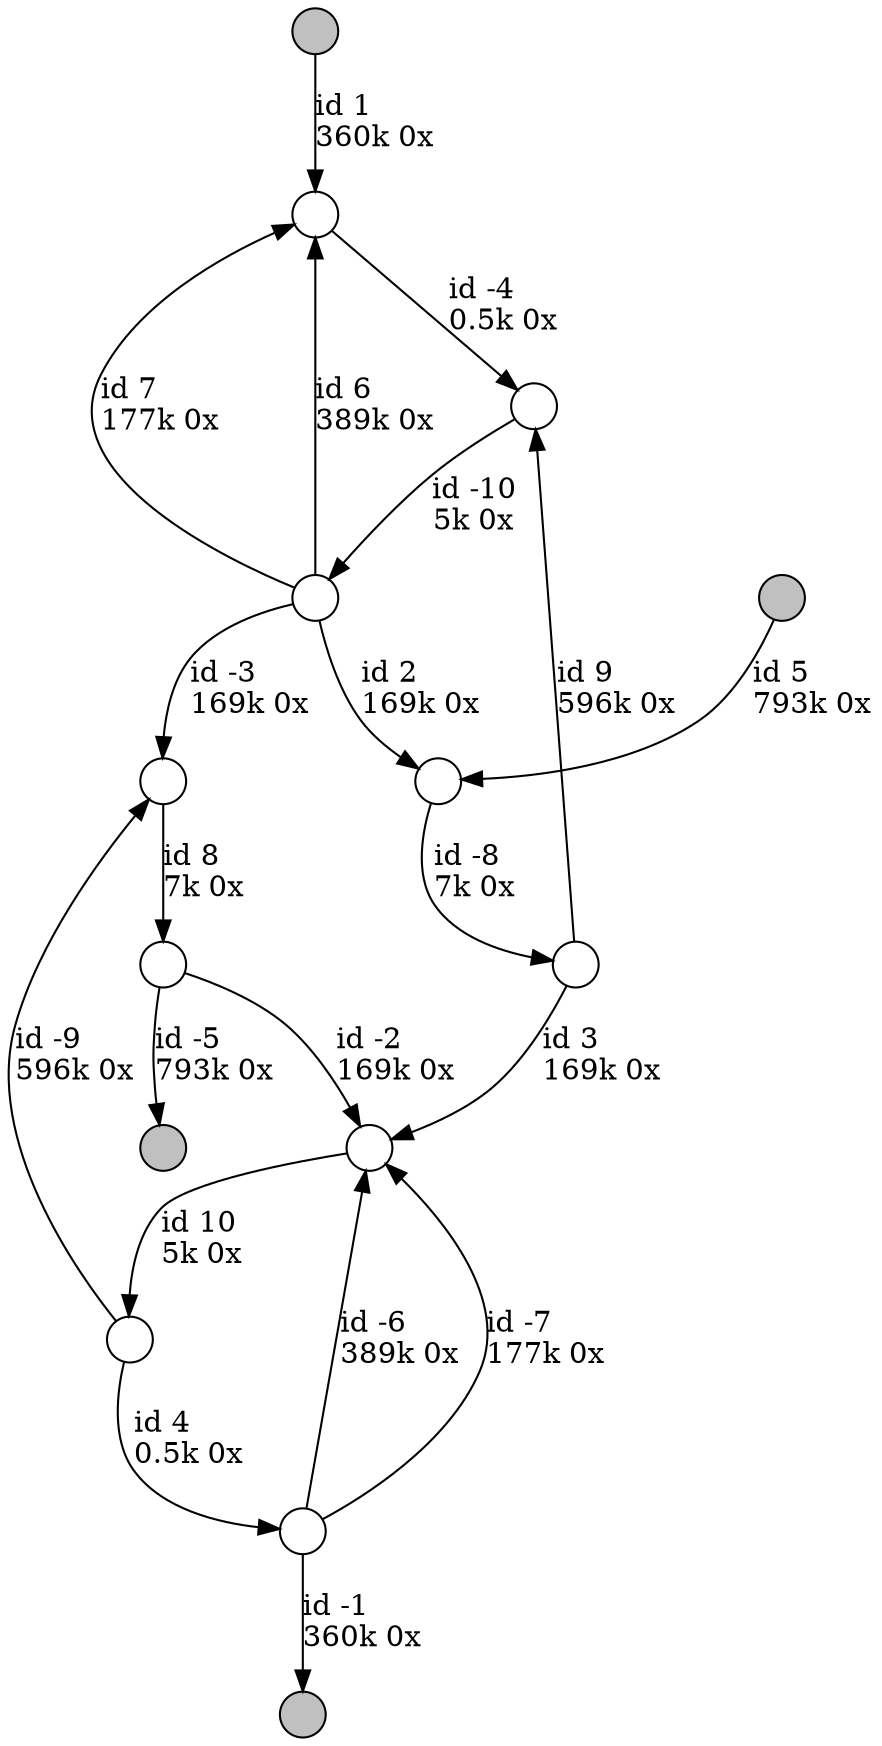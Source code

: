 digraph {
nodesep = 0.5;
node [shape = circle, label = "", height = 0.3];
"0" [style = "filled", fillcolor = "grey"];
"1" [style = "filled", fillcolor = "grey"];
"2" [style = "filled", fillcolor = "grey"];
"3" [style = "filled", fillcolor = "grey"];
"5" -> "4" [label = "id 10\l5k 0x", color = "black"] ;
"4" -> "6" [label = "id -9\l596k 0x", color = "black"] ;
"8" -> "7" [label = "id -8\l7k 0x", color = "black"] ;
"6" -> "9" [label = "id 8\l7k 0x", color = "black"] ;
"11" -> "10" [label = "id 7\l177k 0x", color = "black"] ;
"12" -> "5" [label = "id -6\l389k 0x", color = "black"] ;
"7" -> "13" [label = "id 9\l596k 0x", color = "black"] ;
"0" -> "10" [label = "id 1\l360k 0x", color = "black"] ;
"2" -> "8" [label = "id 5\l793k 0x", color = "black"] ;
"12" -> "1" [label = "id -1\l360k 0x", color = "black"] ;
"12" -> "5" [label = "id -7\l177k 0x", color = "black"] ;
"9" -> "3" [label = "id -5\l793k 0x", color = "black"] ;
"7" -> "5" [label = "id 3\l169k 0x", color = "black"] ;
"11" -> "6" [label = "id -3\l169k 0x", color = "black"] ;
"13" -> "11" [label = "id -10\l5k 0x", color = "black"] ;
"11" -> "10" [label = "id 6\l389k 0x", color = "black"] ;
"9" -> "5" [label = "id -2\l169k 0x", color = "black"] ;
"4" -> "12" [label = "id 4\l0.5k 0x", color = "black"] ;
"11" -> "8" [label = "id 2\l169k 0x", color = "black"] ;
"10" -> "13" [label = "id -4\l0.5k 0x", color = "black"] ;
}
